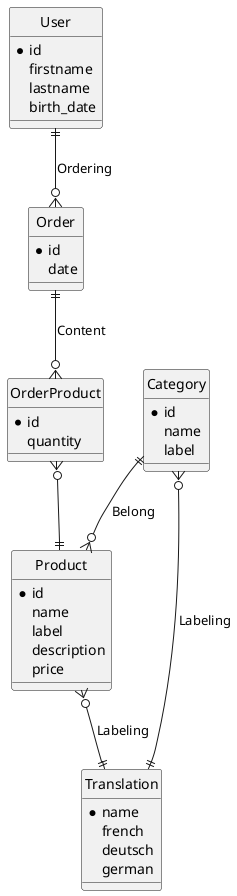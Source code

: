 @startuml
hide circle

entity User {
    * id
    firstname
    lastname
    birth_date
}

entity Category {
    * id
    name
    label
}

entity Product  {
    * id
    name
    label
    description
    price
}

entity Order {
    *id
    date
}

entity OrderProduct {
    *id
    quantity
}

entity Translation {
    * name
    french
    deutsch
    german
}

Order ||--o{ OrderProduct : Content
User ||--o{ Order : Ordering
Category ||--o{ Product : Belong
OrderProduct }o--|| Product

Category }o--|| Translation : Labeling
Product }o--|| Translation : Labeling

@enduml